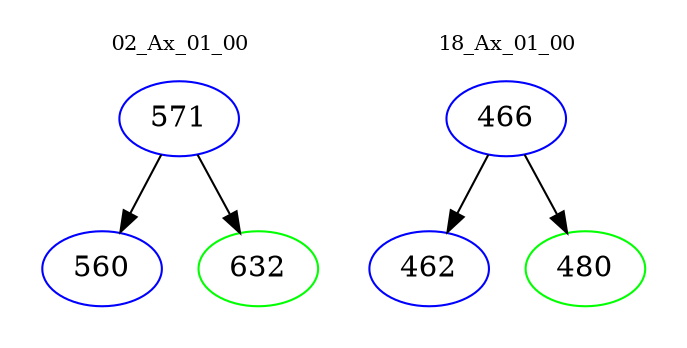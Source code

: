 digraph{
subgraph cluster_0 {
color = white
label = "02_Ax_01_00";
fontsize=10;
T0_571 [label="571", color="blue"]
T0_571 -> T0_560 [color="black"]
T0_560 [label="560", color="blue"]
T0_571 -> T0_632 [color="black"]
T0_632 [label="632", color="green"]
}
subgraph cluster_1 {
color = white
label = "18_Ax_01_00";
fontsize=10;
T1_466 [label="466", color="blue"]
T1_466 -> T1_462 [color="black"]
T1_462 [label="462", color="blue"]
T1_466 -> T1_480 [color="black"]
T1_480 [label="480", color="green"]
}
}
